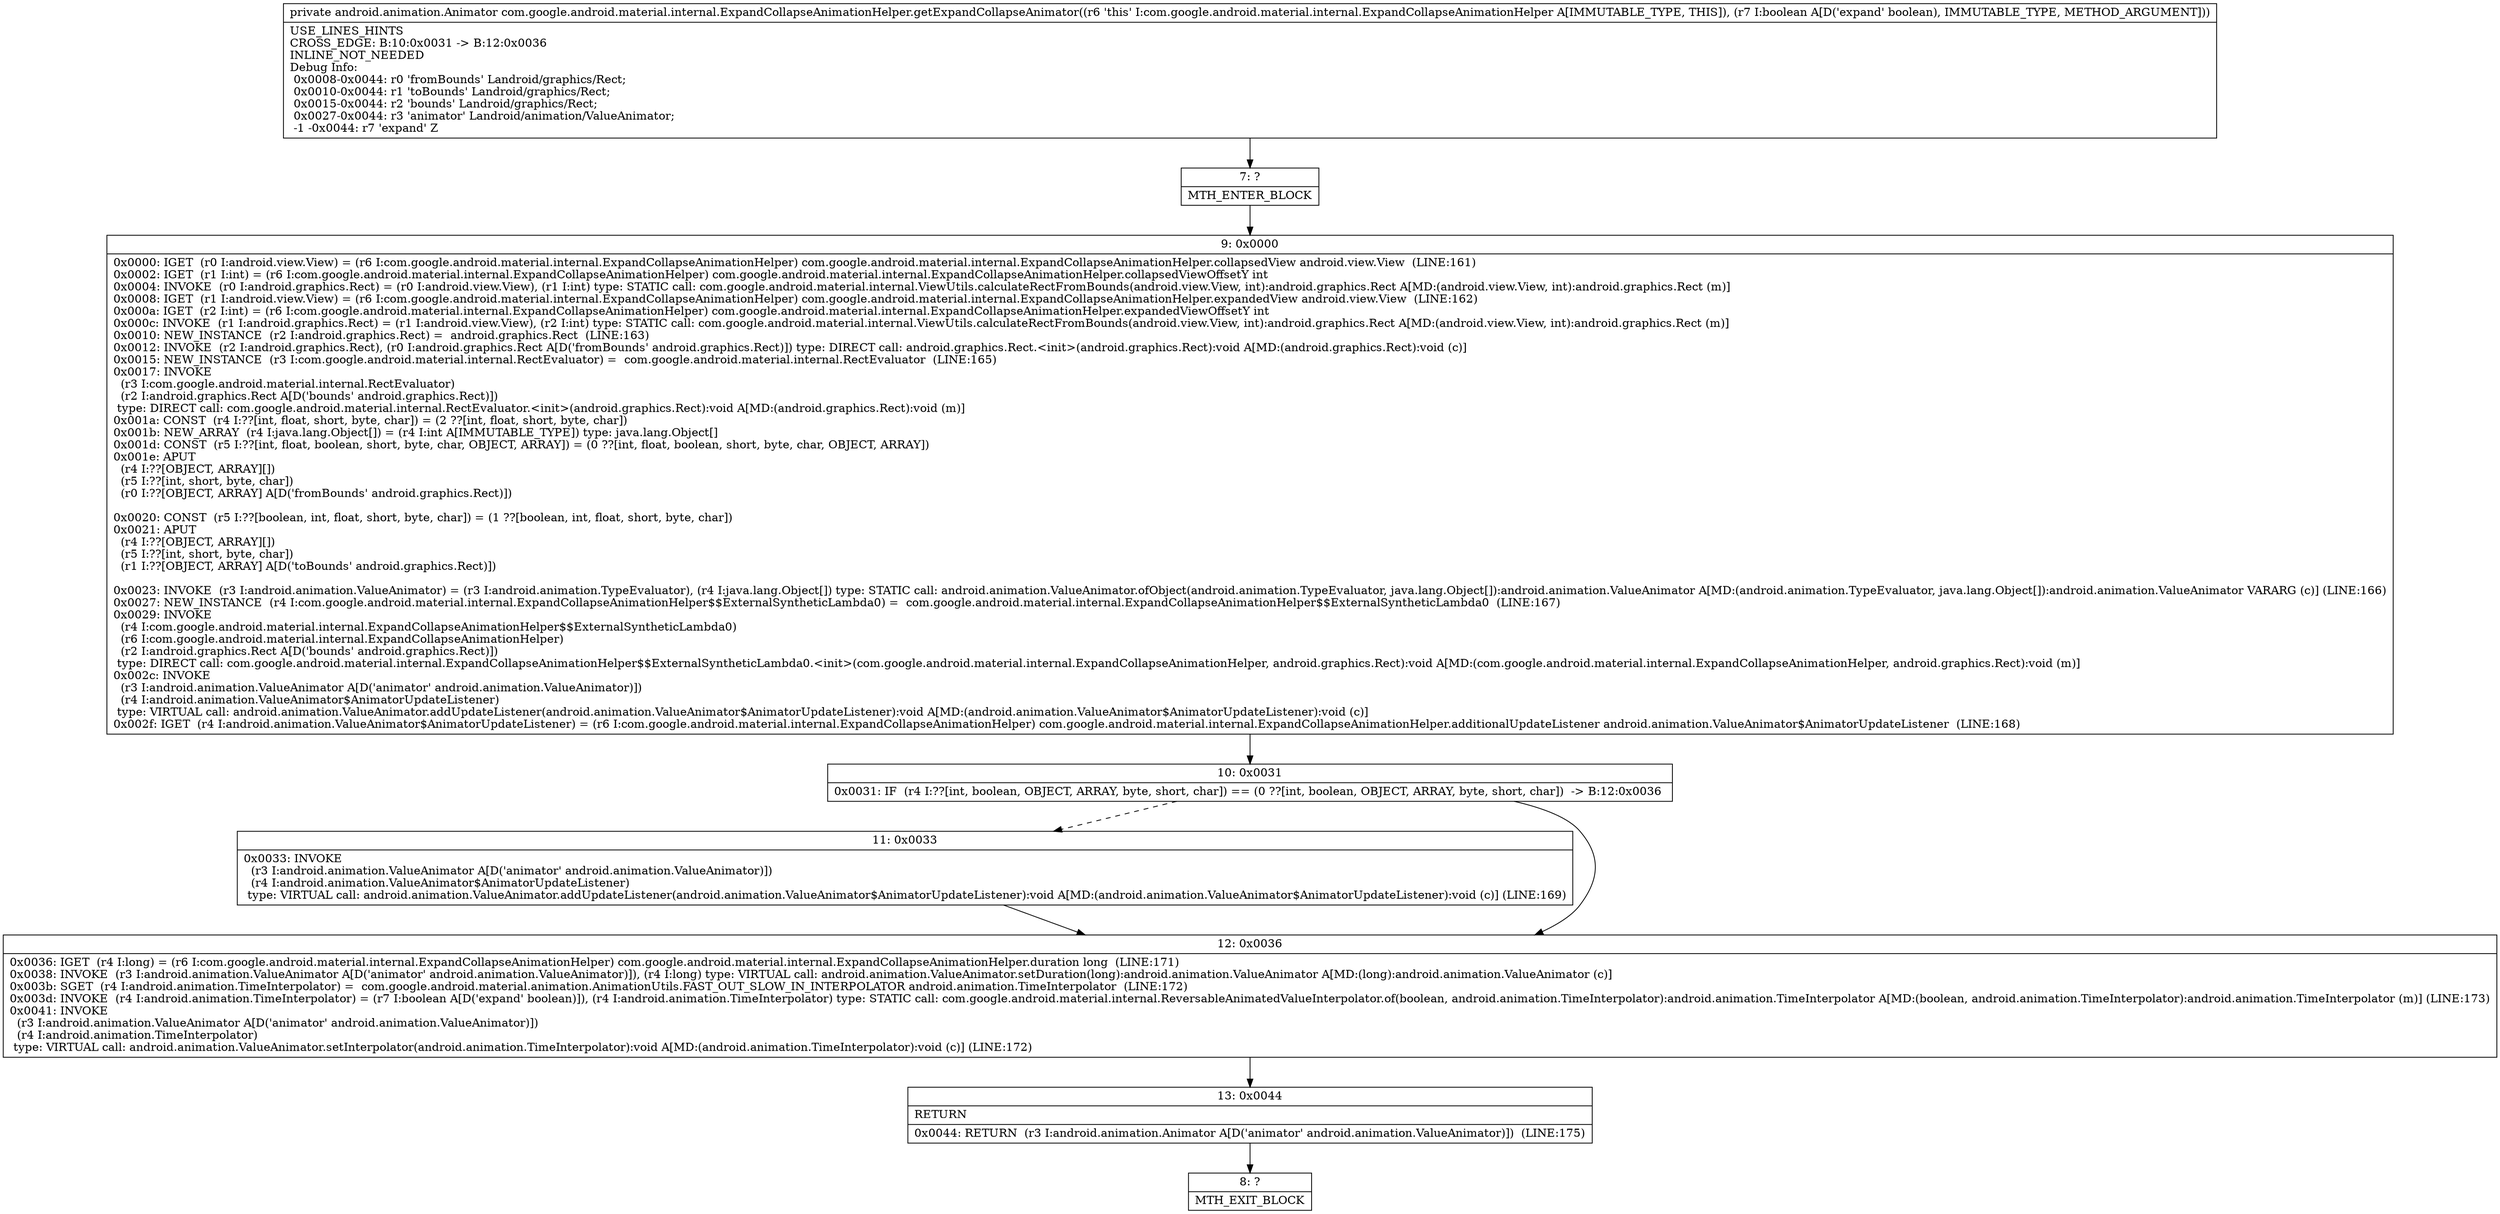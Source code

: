 digraph "CFG forcom.google.android.material.internal.ExpandCollapseAnimationHelper.getExpandCollapseAnimator(Z)Landroid\/animation\/Animator;" {
Node_7 [shape=record,label="{7\:\ ?|MTH_ENTER_BLOCK\l}"];
Node_9 [shape=record,label="{9\:\ 0x0000|0x0000: IGET  (r0 I:android.view.View) = (r6 I:com.google.android.material.internal.ExpandCollapseAnimationHelper) com.google.android.material.internal.ExpandCollapseAnimationHelper.collapsedView android.view.View  (LINE:161)\l0x0002: IGET  (r1 I:int) = (r6 I:com.google.android.material.internal.ExpandCollapseAnimationHelper) com.google.android.material.internal.ExpandCollapseAnimationHelper.collapsedViewOffsetY int \l0x0004: INVOKE  (r0 I:android.graphics.Rect) = (r0 I:android.view.View), (r1 I:int) type: STATIC call: com.google.android.material.internal.ViewUtils.calculateRectFromBounds(android.view.View, int):android.graphics.Rect A[MD:(android.view.View, int):android.graphics.Rect (m)]\l0x0008: IGET  (r1 I:android.view.View) = (r6 I:com.google.android.material.internal.ExpandCollapseAnimationHelper) com.google.android.material.internal.ExpandCollapseAnimationHelper.expandedView android.view.View  (LINE:162)\l0x000a: IGET  (r2 I:int) = (r6 I:com.google.android.material.internal.ExpandCollapseAnimationHelper) com.google.android.material.internal.ExpandCollapseAnimationHelper.expandedViewOffsetY int \l0x000c: INVOKE  (r1 I:android.graphics.Rect) = (r1 I:android.view.View), (r2 I:int) type: STATIC call: com.google.android.material.internal.ViewUtils.calculateRectFromBounds(android.view.View, int):android.graphics.Rect A[MD:(android.view.View, int):android.graphics.Rect (m)]\l0x0010: NEW_INSTANCE  (r2 I:android.graphics.Rect) =  android.graphics.Rect  (LINE:163)\l0x0012: INVOKE  (r2 I:android.graphics.Rect), (r0 I:android.graphics.Rect A[D('fromBounds' android.graphics.Rect)]) type: DIRECT call: android.graphics.Rect.\<init\>(android.graphics.Rect):void A[MD:(android.graphics.Rect):void (c)]\l0x0015: NEW_INSTANCE  (r3 I:com.google.android.material.internal.RectEvaluator) =  com.google.android.material.internal.RectEvaluator  (LINE:165)\l0x0017: INVOKE  \l  (r3 I:com.google.android.material.internal.RectEvaluator)\l  (r2 I:android.graphics.Rect A[D('bounds' android.graphics.Rect)])\l type: DIRECT call: com.google.android.material.internal.RectEvaluator.\<init\>(android.graphics.Rect):void A[MD:(android.graphics.Rect):void (m)]\l0x001a: CONST  (r4 I:??[int, float, short, byte, char]) = (2 ??[int, float, short, byte, char]) \l0x001b: NEW_ARRAY  (r4 I:java.lang.Object[]) = (r4 I:int A[IMMUTABLE_TYPE]) type: java.lang.Object[] \l0x001d: CONST  (r5 I:??[int, float, boolean, short, byte, char, OBJECT, ARRAY]) = (0 ??[int, float, boolean, short, byte, char, OBJECT, ARRAY]) \l0x001e: APUT  \l  (r4 I:??[OBJECT, ARRAY][])\l  (r5 I:??[int, short, byte, char])\l  (r0 I:??[OBJECT, ARRAY] A[D('fromBounds' android.graphics.Rect)])\l \l0x0020: CONST  (r5 I:??[boolean, int, float, short, byte, char]) = (1 ??[boolean, int, float, short, byte, char]) \l0x0021: APUT  \l  (r4 I:??[OBJECT, ARRAY][])\l  (r5 I:??[int, short, byte, char])\l  (r1 I:??[OBJECT, ARRAY] A[D('toBounds' android.graphics.Rect)])\l \l0x0023: INVOKE  (r3 I:android.animation.ValueAnimator) = (r3 I:android.animation.TypeEvaluator), (r4 I:java.lang.Object[]) type: STATIC call: android.animation.ValueAnimator.ofObject(android.animation.TypeEvaluator, java.lang.Object[]):android.animation.ValueAnimator A[MD:(android.animation.TypeEvaluator, java.lang.Object[]):android.animation.ValueAnimator VARARG (c)] (LINE:166)\l0x0027: NEW_INSTANCE  (r4 I:com.google.android.material.internal.ExpandCollapseAnimationHelper$$ExternalSyntheticLambda0) =  com.google.android.material.internal.ExpandCollapseAnimationHelper$$ExternalSyntheticLambda0  (LINE:167)\l0x0029: INVOKE  \l  (r4 I:com.google.android.material.internal.ExpandCollapseAnimationHelper$$ExternalSyntheticLambda0)\l  (r6 I:com.google.android.material.internal.ExpandCollapseAnimationHelper)\l  (r2 I:android.graphics.Rect A[D('bounds' android.graphics.Rect)])\l type: DIRECT call: com.google.android.material.internal.ExpandCollapseAnimationHelper$$ExternalSyntheticLambda0.\<init\>(com.google.android.material.internal.ExpandCollapseAnimationHelper, android.graphics.Rect):void A[MD:(com.google.android.material.internal.ExpandCollapseAnimationHelper, android.graphics.Rect):void (m)]\l0x002c: INVOKE  \l  (r3 I:android.animation.ValueAnimator A[D('animator' android.animation.ValueAnimator)])\l  (r4 I:android.animation.ValueAnimator$AnimatorUpdateListener)\l type: VIRTUAL call: android.animation.ValueAnimator.addUpdateListener(android.animation.ValueAnimator$AnimatorUpdateListener):void A[MD:(android.animation.ValueAnimator$AnimatorUpdateListener):void (c)]\l0x002f: IGET  (r4 I:android.animation.ValueAnimator$AnimatorUpdateListener) = (r6 I:com.google.android.material.internal.ExpandCollapseAnimationHelper) com.google.android.material.internal.ExpandCollapseAnimationHelper.additionalUpdateListener android.animation.ValueAnimator$AnimatorUpdateListener  (LINE:168)\l}"];
Node_10 [shape=record,label="{10\:\ 0x0031|0x0031: IF  (r4 I:??[int, boolean, OBJECT, ARRAY, byte, short, char]) == (0 ??[int, boolean, OBJECT, ARRAY, byte, short, char])  \-\> B:12:0x0036 \l}"];
Node_11 [shape=record,label="{11\:\ 0x0033|0x0033: INVOKE  \l  (r3 I:android.animation.ValueAnimator A[D('animator' android.animation.ValueAnimator)])\l  (r4 I:android.animation.ValueAnimator$AnimatorUpdateListener)\l type: VIRTUAL call: android.animation.ValueAnimator.addUpdateListener(android.animation.ValueAnimator$AnimatorUpdateListener):void A[MD:(android.animation.ValueAnimator$AnimatorUpdateListener):void (c)] (LINE:169)\l}"];
Node_12 [shape=record,label="{12\:\ 0x0036|0x0036: IGET  (r4 I:long) = (r6 I:com.google.android.material.internal.ExpandCollapseAnimationHelper) com.google.android.material.internal.ExpandCollapseAnimationHelper.duration long  (LINE:171)\l0x0038: INVOKE  (r3 I:android.animation.ValueAnimator A[D('animator' android.animation.ValueAnimator)]), (r4 I:long) type: VIRTUAL call: android.animation.ValueAnimator.setDuration(long):android.animation.ValueAnimator A[MD:(long):android.animation.ValueAnimator (c)]\l0x003b: SGET  (r4 I:android.animation.TimeInterpolator) =  com.google.android.material.animation.AnimationUtils.FAST_OUT_SLOW_IN_INTERPOLATOR android.animation.TimeInterpolator  (LINE:172)\l0x003d: INVOKE  (r4 I:android.animation.TimeInterpolator) = (r7 I:boolean A[D('expand' boolean)]), (r4 I:android.animation.TimeInterpolator) type: STATIC call: com.google.android.material.internal.ReversableAnimatedValueInterpolator.of(boolean, android.animation.TimeInterpolator):android.animation.TimeInterpolator A[MD:(boolean, android.animation.TimeInterpolator):android.animation.TimeInterpolator (m)] (LINE:173)\l0x0041: INVOKE  \l  (r3 I:android.animation.ValueAnimator A[D('animator' android.animation.ValueAnimator)])\l  (r4 I:android.animation.TimeInterpolator)\l type: VIRTUAL call: android.animation.ValueAnimator.setInterpolator(android.animation.TimeInterpolator):void A[MD:(android.animation.TimeInterpolator):void (c)] (LINE:172)\l}"];
Node_13 [shape=record,label="{13\:\ 0x0044|RETURN\l|0x0044: RETURN  (r3 I:android.animation.Animator A[D('animator' android.animation.ValueAnimator)])  (LINE:175)\l}"];
Node_8 [shape=record,label="{8\:\ ?|MTH_EXIT_BLOCK\l}"];
MethodNode[shape=record,label="{private android.animation.Animator com.google.android.material.internal.ExpandCollapseAnimationHelper.getExpandCollapseAnimator((r6 'this' I:com.google.android.material.internal.ExpandCollapseAnimationHelper A[IMMUTABLE_TYPE, THIS]), (r7 I:boolean A[D('expand' boolean), IMMUTABLE_TYPE, METHOD_ARGUMENT]))  | USE_LINES_HINTS\lCROSS_EDGE: B:10:0x0031 \-\> B:12:0x0036\lINLINE_NOT_NEEDED\lDebug Info:\l  0x0008\-0x0044: r0 'fromBounds' Landroid\/graphics\/Rect;\l  0x0010\-0x0044: r1 'toBounds' Landroid\/graphics\/Rect;\l  0x0015\-0x0044: r2 'bounds' Landroid\/graphics\/Rect;\l  0x0027\-0x0044: r3 'animator' Landroid\/animation\/ValueAnimator;\l  \-1 \-0x0044: r7 'expand' Z\l}"];
MethodNode -> Node_7;Node_7 -> Node_9;
Node_9 -> Node_10;
Node_10 -> Node_11[style=dashed];
Node_10 -> Node_12;
Node_11 -> Node_12;
Node_12 -> Node_13;
Node_13 -> Node_8;
}

